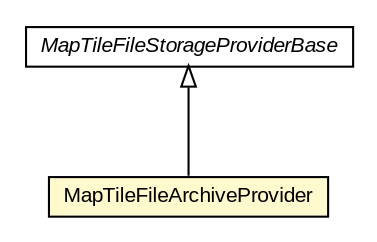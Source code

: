 #!/usr/local/bin/dot
#
# Class diagram 
# Generated by UMLGraph version R5_6-24-gf6e263 (http://www.umlgraph.org/)
#

digraph G {
	edge [fontname="arial",fontsize=10,labelfontname="arial",labelfontsize=10];
	node [fontname="arial",fontsize=10,shape=plaintext];
	nodesep=0.25;
	ranksep=0.5;
	// org.osmdroid.tileprovider.modules.MapTileFileArchiveProvider
	c19911 [label=<<table title="org.osmdroid.tileprovider.modules.MapTileFileArchiveProvider" border="0" cellborder="1" cellspacing="0" cellpadding="2" port="p" bgcolor="lemonChiffon" href="./MapTileFileArchiveProvider.html">
		<tr><td><table border="0" cellspacing="0" cellpadding="1">
<tr><td align="center" balign="center"> MapTileFileArchiveProvider </td></tr>
		</table></td></tr>
		</table>>, URL="./MapTileFileArchiveProvider.html", fontname="arial", fontcolor="black", fontsize=10.0];
	// org.osmdroid.tileprovider.modules.MapTileFileStorageProviderBase
	c19913 [label=<<table title="org.osmdroid.tileprovider.modules.MapTileFileStorageProviderBase" border="0" cellborder="1" cellspacing="0" cellpadding="2" port="p" href="./MapTileFileStorageProviderBase.html">
		<tr><td><table border="0" cellspacing="0" cellpadding="1">
<tr><td align="center" balign="center"><font face="arial italic"> MapTileFileStorageProviderBase </font></td></tr>
		</table></td></tr>
		</table>>, URL="./MapTileFileStorageProviderBase.html", fontname="arial", fontcolor="black", fontsize=10.0];
	//org.osmdroid.tileprovider.modules.MapTileFileArchiveProvider extends org.osmdroid.tileprovider.modules.MapTileFileStorageProviderBase
	c19913:p -> c19911:p [dir=back,arrowtail=empty];
}

